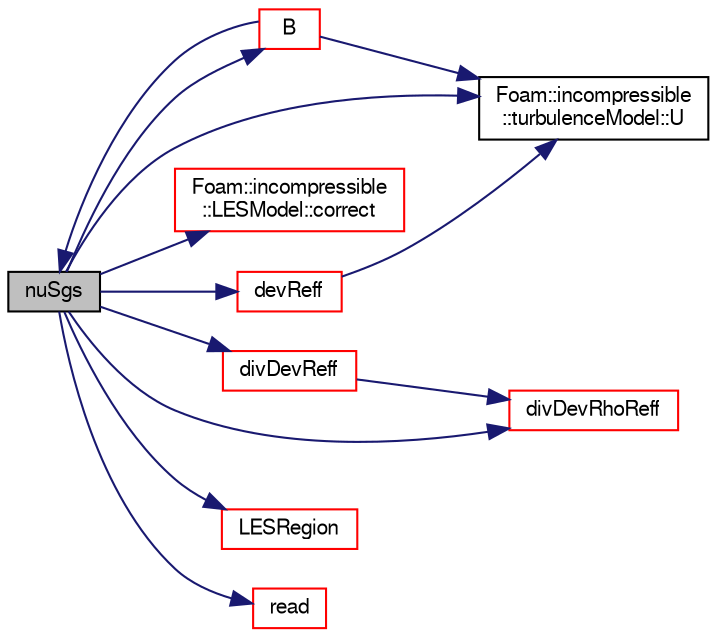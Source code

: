 digraph "nuSgs"
{
  bgcolor="transparent";
  edge [fontname="FreeSans",fontsize="10",labelfontname="FreeSans",labelfontsize="10"];
  node [fontname="FreeSans",fontsize="10",shape=record];
  rankdir="LR";
  Node3207 [label="nuSgs",height=0.2,width=0.4,color="black", fillcolor="grey75", style="filled", fontcolor="black"];
  Node3207 -> Node3208 [color="midnightblue",fontsize="10",style="solid",fontname="FreeSans"];
  Node3208 [label="B",height=0.2,width=0.4,color="red",URL="$a30902.html#acf00bc568420cebcbea1c1227f8cdd58",tooltip="Return the sub-grid stress tensor. "];
  Node3208 -> Node3207 [color="midnightblue",fontsize="10",style="solid",fontname="FreeSans"];
  Node3208 -> Node3590 [color="midnightblue",fontsize="10",style="solid",fontname="FreeSans"];
  Node3590 [label="Foam::incompressible\l::turbulenceModel::U",height=0.2,width=0.4,color="black",URL="$a31102.html#a536d168d7b335fe81f506f232b5b4872",tooltip="Access function to velocity field. "];
  Node3207 -> Node3592 [color="midnightblue",fontsize="10",style="solid",fontname="FreeSans"];
  Node3592 [label="Foam::incompressible\l::LESModel::correct",height=0.2,width=0.4,color="red",URL="$a30874.html#a3ae44b28050c3aa494c1d8e18cf618c1",tooltip="Correct Eddy-Viscosity and related properties. "];
  Node3207 -> Node3593 [color="midnightblue",fontsize="10",style="solid",fontname="FreeSans"];
  Node3593 [label="devReff",height=0.2,width=0.4,color="red",URL="$a30902.html#a5449021fbe915095746a83606a000df4",tooltip="Return the effective sub-grid turbulence stress tensor. "];
  Node3593 -> Node3590 [color="midnightblue",fontsize="10",style="solid",fontname="FreeSans"];
  Node3207 -> Node3597 [color="midnightblue",fontsize="10",style="solid",fontname="FreeSans"];
  Node3597 [label="divDevReff",height=0.2,width=0.4,color="red",URL="$a30902.html#a028ac2eaccc9a479009b15cc6e21a89e",tooltip="Return the deviatoric part of the effective sub-grid. "];
  Node3597 -> Node3599 [color="midnightblue",fontsize="10",style="solid",fontname="FreeSans"];
  Node3599 [label="divDevRhoReff",height=0.2,width=0.4,color="red",URL="$a30902.html#a1d0345d58cf17e030967c2b77a4477d6",tooltip="Return the deviatoric part of the effective sub-grid. "];
  Node3207 -> Node3599 [color="midnightblue",fontsize="10",style="solid",fontname="FreeSans"];
  Node3207 -> Node3601 [color="midnightblue",fontsize="10",style="solid",fontname="FreeSans"];
  Node3601 [label="LESRegion",height=0.2,width=0.4,color="red",URL="$a30902.html#a7eef3334e06f2a7760a09b79bf71e55d",tooltip="Return the LES field indicator. "];
  Node3207 -> Node3603 [color="midnightblue",fontsize="10",style="solid",fontname="FreeSans"];
  Node3603 [label="read",height=0.2,width=0.4,color="red",URL="$a30902.html#af816873151ddb0126e98bb2f914d8ed5",tooltip="Read LESProperties dictionary. "];
  Node3207 -> Node3590 [color="midnightblue",fontsize="10",style="solid",fontname="FreeSans"];
}
